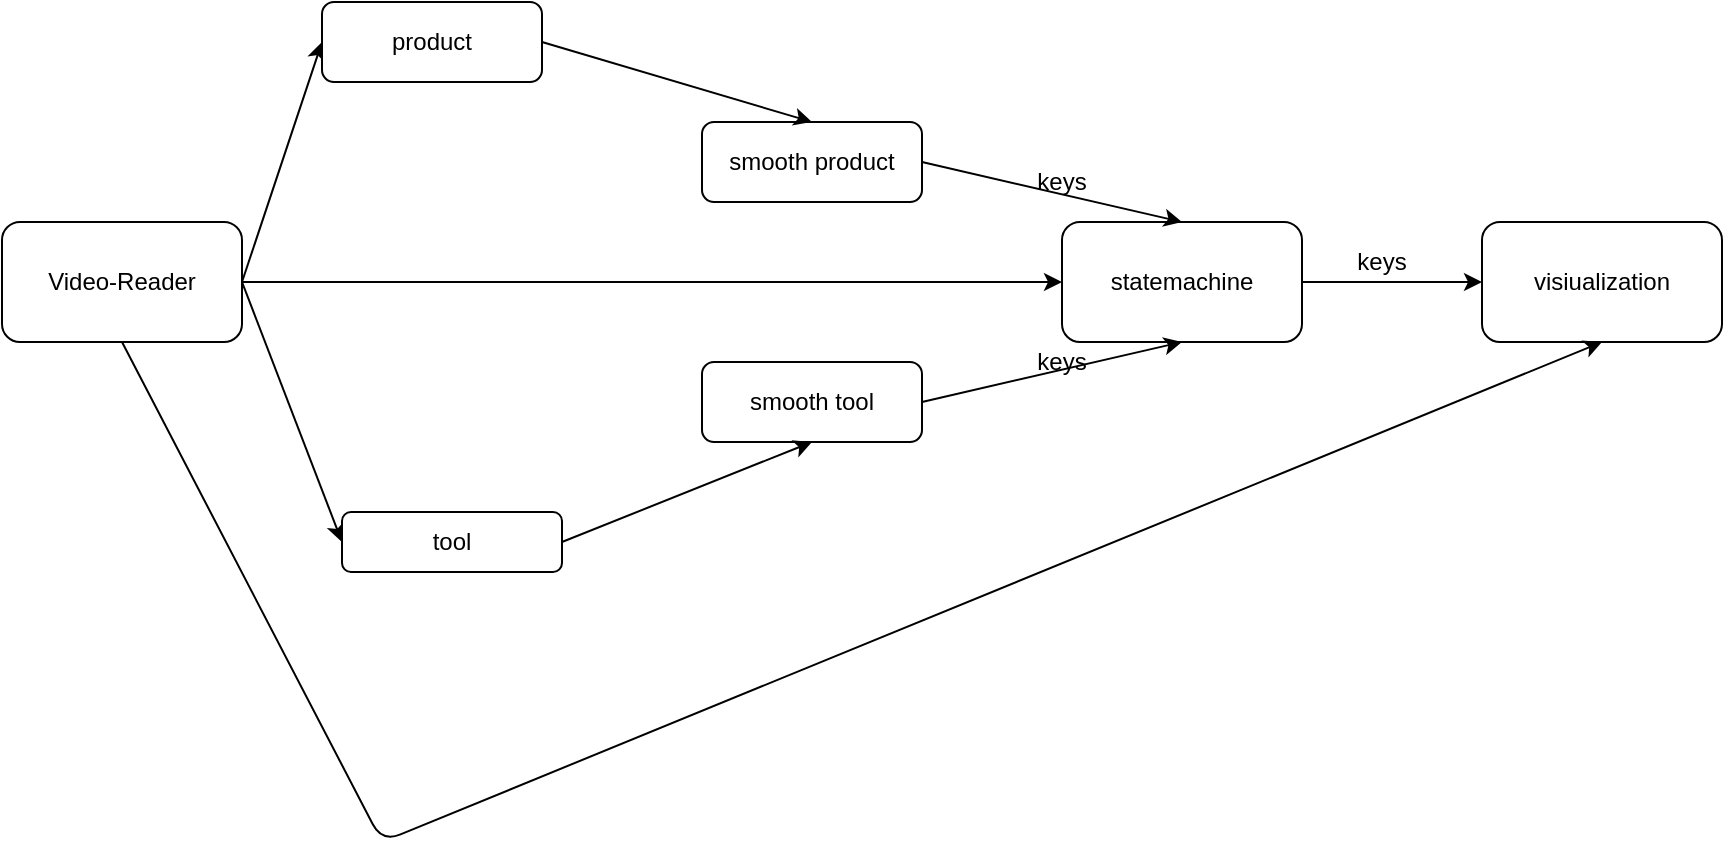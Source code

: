 <mxfile version="15.0.5" type="github">
  <diagram id="xtscK9WjyERpF1I-goba" name="Page-1">
    <mxGraphModel dx="1550" dy="832" grid="1" gridSize="10" guides="1" tooltips="1" connect="1" arrows="1" fold="1" page="1" pageScale="1" pageWidth="850" pageHeight="1100" math="0" shadow="0">
      <root>
        <mxCell id="0" />
        <mxCell id="1" parent="0" />
        <mxCell id="v2zS57Dw2yZGO_oqt7FS-2" value="Video-Reader" style="rounded=1;whiteSpace=wrap;html=1;" parent="1" vertex="1">
          <mxGeometry x="80" y="390" width="120" height="60" as="geometry" />
        </mxCell>
        <mxCell id="v2zS57Dw2yZGO_oqt7FS-3" value="" style="endArrow=classic;html=1;exitX=1;exitY=0.5;exitDx=0;exitDy=0;entryX=0;entryY=0.5;entryDx=0;entryDy=0;" parent="1" source="v2zS57Dw2yZGO_oqt7FS-2" target="v2zS57Dw2yZGO_oqt7FS-4" edge="1">
          <mxGeometry width="50" height="50" relative="1" as="geometry">
            <mxPoint x="80" y="450" as="sourcePoint" />
            <mxPoint x="280" y="370" as="targetPoint" />
          </mxGeometry>
        </mxCell>
        <mxCell id="v2zS57Dw2yZGO_oqt7FS-4" value="product" style="rounded=1;whiteSpace=wrap;html=1;" parent="1" vertex="1">
          <mxGeometry x="240" y="280" width="110" height="40" as="geometry" />
        </mxCell>
        <mxCell id="v2zS57Dw2yZGO_oqt7FS-5" value="" style="endArrow=classic;html=1;exitX=1;exitY=0.5;exitDx=0;exitDy=0;entryX=0;entryY=0.5;entryDx=0;entryDy=0;" parent="1" source="v2zS57Dw2yZGO_oqt7FS-2" target="v2zS57Dw2yZGO_oqt7FS-6" edge="1">
          <mxGeometry width="50" height="50" relative="1" as="geometry">
            <mxPoint x="80" y="450" as="sourcePoint" />
            <mxPoint x="240" y="420" as="targetPoint" />
          </mxGeometry>
        </mxCell>
        <mxCell id="v2zS57Dw2yZGO_oqt7FS-6" value="tool" style="rounded=1;whiteSpace=wrap;html=1;" parent="1" vertex="1">
          <mxGeometry x="250" y="535" width="110" height="30" as="geometry" />
        </mxCell>
        <mxCell id="v2zS57Dw2yZGO_oqt7FS-9" value="smooth product" style="rounded=1;whiteSpace=wrap;html=1;" parent="1" vertex="1">
          <mxGeometry x="430" y="340" width="110" height="40" as="geometry" />
        </mxCell>
        <mxCell id="v2zS57Dw2yZGO_oqt7FS-10" value="" style="endArrow=classic;html=1;exitX=1;exitY=0.5;exitDx=0;exitDy=0;entryX=0.5;entryY=0;entryDx=0;entryDy=0;" parent="1" source="v2zS57Dw2yZGO_oqt7FS-4" target="v2zS57Dw2yZGO_oqt7FS-9" edge="1">
          <mxGeometry width="50" height="50" relative="1" as="geometry">
            <mxPoint x="80" y="450" as="sourcePoint" />
            <mxPoint x="130" y="400" as="targetPoint" />
          </mxGeometry>
        </mxCell>
        <mxCell id="v2zS57Dw2yZGO_oqt7FS-11" value="smooth tool" style="rounded=1;whiteSpace=wrap;html=1;" parent="1" vertex="1">
          <mxGeometry x="430" y="460" width="110" height="40" as="geometry" />
        </mxCell>
        <mxCell id="v2zS57Dw2yZGO_oqt7FS-12" value="" style="endArrow=classic;html=1;exitX=1;exitY=0.5;exitDx=0;exitDy=0;entryX=0.5;entryY=1;entryDx=0;entryDy=0;" parent="1" source="v2zS57Dw2yZGO_oqt7FS-6" target="v2zS57Dw2yZGO_oqt7FS-11" edge="1">
          <mxGeometry width="50" height="50" relative="1" as="geometry">
            <mxPoint x="80" y="450" as="sourcePoint" />
            <mxPoint x="130" y="400" as="targetPoint" />
          </mxGeometry>
        </mxCell>
        <mxCell id="v2zS57Dw2yZGO_oqt7FS-14" value="statemachine" style="rounded=1;whiteSpace=wrap;html=1;" parent="1" vertex="1">
          <mxGeometry x="610" y="390" width="120" height="60" as="geometry" />
        </mxCell>
        <mxCell id="v2zS57Dw2yZGO_oqt7FS-15" value="" style="endArrow=classic;html=1;entryX=0;entryY=0.5;entryDx=0;entryDy=0;exitX=1;exitY=0.5;exitDx=0;exitDy=0;" parent="1" target="v2zS57Dw2yZGO_oqt7FS-14" edge="1" source="v2zS57Dw2yZGO_oqt7FS-2">
          <mxGeometry width="50" height="50" relative="1" as="geometry">
            <mxPoint x="160" y="420" as="sourcePoint" />
            <mxPoint x="130" y="400" as="targetPoint" />
          </mxGeometry>
        </mxCell>
        <mxCell id="v2zS57Dw2yZGO_oqt7FS-16" value="" style="endArrow=classic;html=1;entryX=0.5;entryY=0;entryDx=0;entryDy=0;" parent="1" target="v2zS57Dw2yZGO_oqt7FS-14" edge="1">
          <mxGeometry width="50" height="50" relative="1" as="geometry">
            <mxPoint x="540" y="360" as="sourcePoint" />
            <mxPoint x="130" y="400" as="targetPoint" />
          </mxGeometry>
        </mxCell>
        <mxCell id="v2zS57Dw2yZGO_oqt7FS-17" value="" style="endArrow=classic;html=1;exitX=1;exitY=0.5;exitDx=0;exitDy=0;entryX=0.5;entryY=1;entryDx=0;entryDy=0;" parent="1" source="v2zS57Dw2yZGO_oqt7FS-11" target="v2zS57Dw2yZGO_oqt7FS-14" edge="1">
          <mxGeometry width="50" height="50" relative="1" as="geometry">
            <mxPoint x="80" y="450" as="sourcePoint" />
            <mxPoint x="130" y="400" as="targetPoint" />
          </mxGeometry>
        </mxCell>
        <mxCell id="v2zS57Dw2yZGO_oqt7FS-18" value="visiualization" style="rounded=1;whiteSpace=wrap;html=1;" parent="1" vertex="1">
          <mxGeometry x="820" y="390" width="120" height="60" as="geometry" />
        </mxCell>
        <mxCell id="v2zS57Dw2yZGO_oqt7FS-19" value="" style="endArrow=classic;html=1;exitX=1;exitY=0.5;exitDx=0;exitDy=0;entryX=0;entryY=0.5;entryDx=0;entryDy=0;" parent="1" source="v2zS57Dw2yZGO_oqt7FS-14" target="v2zS57Dw2yZGO_oqt7FS-18" edge="1">
          <mxGeometry width="50" height="50" relative="1" as="geometry">
            <mxPoint x="400" y="450" as="sourcePoint" />
            <mxPoint x="450" y="400" as="targetPoint" />
          </mxGeometry>
        </mxCell>
        <mxCell id="v2zS57Dw2yZGO_oqt7FS-20" value="keys" style="text;html=1;strokeColor=none;fillColor=none;align=center;verticalAlign=middle;whiteSpace=wrap;rounded=0;" parent="1" vertex="1">
          <mxGeometry x="750" y="400" width="40" height="20" as="geometry" />
        </mxCell>
        <mxCell id="v2zS57Dw2yZGO_oqt7FS-21" value="" style="endArrow=classic;html=1;exitX=0.5;exitY=1;exitDx=0;exitDy=0;entryX=0.5;entryY=1;entryDx=0;entryDy=0;" parent="1" source="v2zS57Dw2yZGO_oqt7FS-2" target="v2zS57Dw2yZGO_oqt7FS-18" edge="1">
          <mxGeometry width="50" height="50" relative="1" as="geometry">
            <mxPoint x="400" y="450" as="sourcePoint" />
            <mxPoint x="550" y="830" as="targetPoint" />
            <Array as="points">
              <mxPoint x="270" y="700" />
            </Array>
          </mxGeometry>
        </mxCell>
        <mxCell id="v2zS57Dw2yZGO_oqt7FS-22" value="keys" style="text;html=1;strokeColor=none;fillColor=none;align=center;verticalAlign=middle;whiteSpace=wrap;rounded=0;" parent="1" vertex="1">
          <mxGeometry x="590" y="360" width="40" height="20" as="geometry" />
        </mxCell>
        <mxCell id="v2zS57Dw2yZGO_oqt7FS-23" value="keys" style="text;html=1;strokeColor=none;fillColor=none;align=center;verticalAlign=middle;whiteSpace=wrap;rounded=0;" parent="1" vertex="1">
          <mxGeometry x="590" y="450" width="40" height="20" as="geometry" />
        </mxCell>
      </root>
    </mxGraphModel>
  </diagram>
</mxfile>
